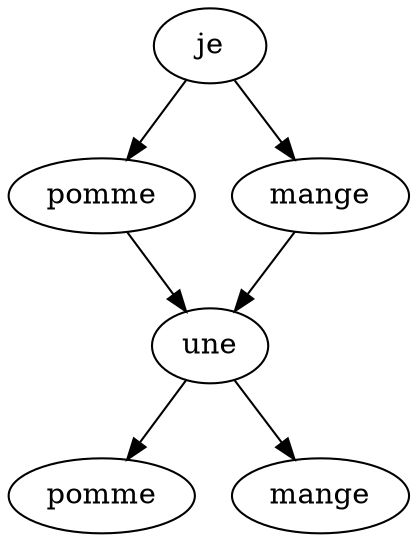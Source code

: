 digraph {
	140326016816240 [label=je]
	140326016795648 [label=pomme]
	140326016795704 [label=mange]
	140326016795592 [label=une]
	140326016837000 [label=pomme]
	140326016837168 [label=mange]
	140326016816240 -> 140326016795648 [constaint=false]
	140326016795648 -> 140326016795592 [constaint=false]
	140326016795592 -> 140326016837000 [constaint=false]
	140326016795592 -> 140326016837168 [constaint=false]
	140326016816240 -> 140326016795704 [constaint=false]
	140326016795704 -> 140326016795592 [constaint=false]
}
